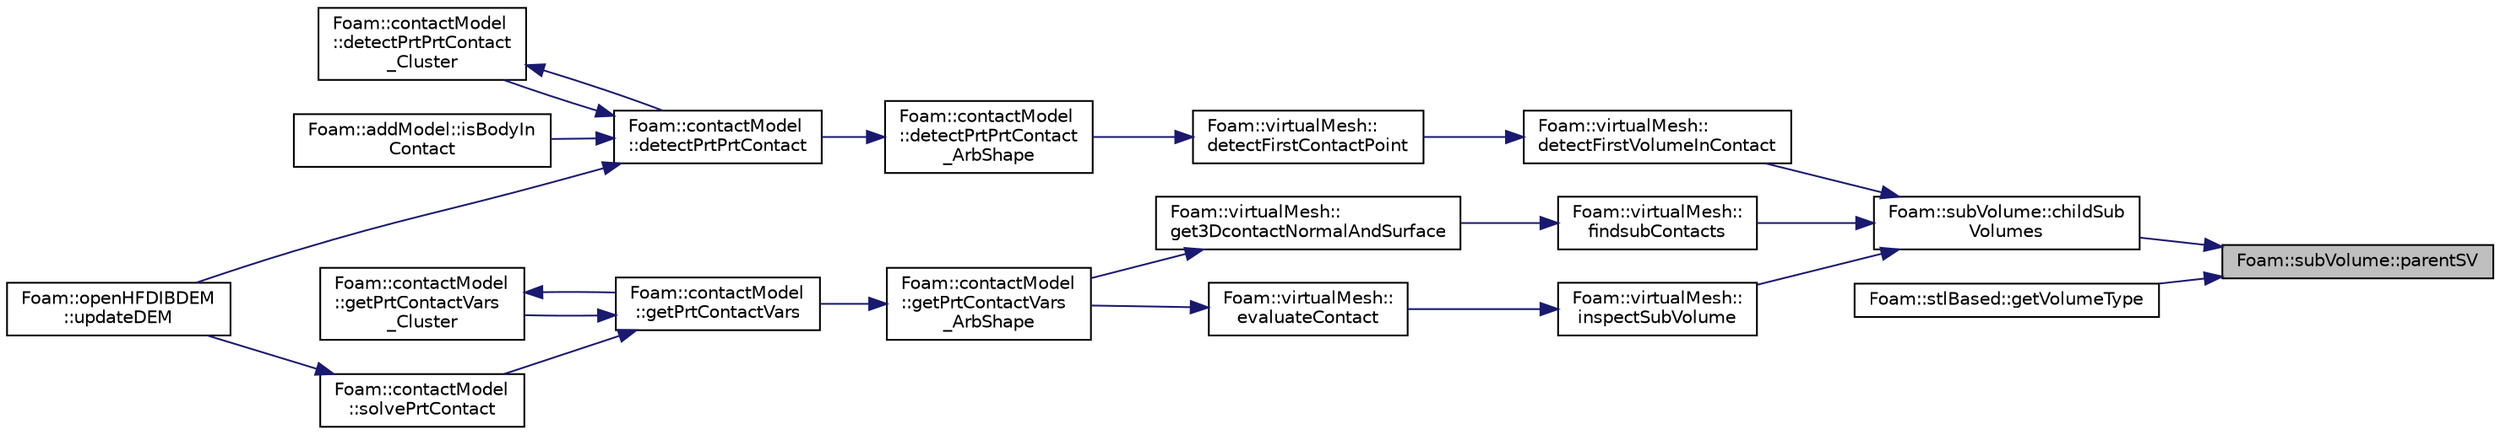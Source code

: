 digraph "Foam::subVolume::parentSV"
{
 // LATEX_PDF_SIZE
  edge [fontname="Helvetica",fontsize="10",labelfontname="Helvetica",labelfontsize="10"];
  node [fontname="Helvetica",fontsize="10",shape=record];
  rankdir="RL";
  Node1 [label="Foam::subVolume::parentSV",height=0.2,width=0.4,color="black", fillcolor="grey75", style="filled", fontcolor="black",tooltip=" "];
  Node1 -> Node2 [dir="back",color="midnightblue",fontsize="10",style="solid"];
  Node2 [label="Foam::subVolume::childSub\lVolumes",height=0.2,width=0.4,color="black", fillcolor="white", style="filled",URL="$classFoam_1_1subVolume.html#a7d5a37765ab19e606f30a29c53ecb4c6",tooltip=" "];
  Node2 -> Node3 [dir="back",color="midnightblue",fontsize="10",style="solid"];
  Node3 [label="Foam::virtualMesh::\ldetectFirstVolumeInContact",height=0.2,width=0.4,color="black", fillcolor="white", style="filled",URL="$classFoam_1_1virtualMesh.html#a0f7f62ab08aea15f43f265fa5a9d60ba",tooltip=" "];
  Node3 -> Node4 [dir="back",color="midnightblue",fontsize="10",style="solid"];
  Node4 [label="Foam::virtualMesh::\ldetectFirstContactPoint",height=0.2,width=0.4,color="black", fillcolor="white", style="filled",URL="$classFoam_1_1virtualMesh.html#a35d72f2ddbd1122442d97c7a14418bfa",tooltip=" "];
  Node4 -> Node5 [dir="back",color="midnightblue",fontsize="10",style="solid"];
  Node5 [label="Foam::contactModel\l::detectPrtPrtContact\l_ArbShape",height=0.2,width=0.4,color="black", fillcolor="white", style="filled",URL="$namespaceFoam_1_1contactModel.html#a2791cb63e8895a129cb1ea93513c40a0",tooltip=" "];
  Node5 -> Node6 [dir="back",color="midnightblue",fontsize="10",style="solid"];
  Node6 [label="Foam::contactModel\l::detectPrtPrtContact",height=0.2,width=0.4,color="black", fillcolor="white", style="filled",URL="$namespaceFoam_1_1contactModel.html#a103f91b983569f957d227c81e2c9ee7c",tooltip=" "];
  Node6 -> Node7 [dir="back",color="midnightblue",fontsize="10",style="solid"];
  Node7 [label="Foam::contactModel\l::detectPrtPrtContact\l_Cluster",height=0.2,width=0.4,color="black", fillcolor="white", style="filled",URL="$namespaceFoam_1_1contactModel.html#a1b2131d5fb9f9d35447aea6599e8903d",tooltip=" "];
  Node7 -> Node6 [dir="back",color="midnightblue",fontsize="10",style="solid"];
  Node6 -> Node8 [dir="back",color="midnightblue",fontsize="10",style="solid"];
  Node8 [label="Foam::addModel::isBodyIn\lContact",height=0.2,width=0.4,color="black", fillcolor="white", style="filled",URL="$classFoam_1_1addModel.html#a6ebc08e73279bee94a8e7a317c2d57be",tooltip=" "];
  Node6 -> Node9 [dir="back",color="midnightblue",fontsize="10",style="solid"];
  Node9 [label="Foam::openHFDIBDEM\l::updateDEM",height=0.2,width=0.4,color="black", fillcolor="white", style="filled",URL="$classFoam_1_1openHFDIBDEM.html#a631520a4cab61268624eada0bb3497f0",tooltip=" "];
  Node2 -> Node10 [dir="back",color="midnightblue",fontsize="10",style="solid"];
  Node10 [label="Foam::virtualMesh::\lfindsubContacts",height=0.2,width=0.4,color="black", fillcolor="white", style="filled",URL="$classFoam_1_1virtualMesh.html#ae592f8a7843ae187c2626a4cd92fd637",tooltip=" "];
  Node10 -> Node11 [dir="back",color="midnightblue",fontsize="10",style="solid"];
  Node11 [label="Foam::virtualMesh::\lget3DcontactNormalAndSurface",height=0.2,width=0.4,color="black", fillcolor="white", style="filled",URL="$classFoam_1_1virtualMesh.html#aaebade387815538b88580b6c9a2dc005",tooltip=" "];
  Node11 -> Node12 [dir="back",color="midnightblue",fontsize="10",style="solid"];
  Node12 [label="Foam::contactModel\l::getPrtContactVars\l_ArbShape",height=0.2,width=0.4,color="black", fillcolor="white", style="filled",URL="$namespaceFoam_1_1contactModel.html#affea46ca989ed5be0824017124786db1",tooltip=" "];
  Node12 -> Node13 [dir="back",color="midnightblue",fontsize="10",style="solid"];
  Node13 [label="Foam::contactModel\l::getPrtContactVars",height=0.2,width=0.4,color="black", fillcolor="white", style="filled",URL="$namespaceFoam_1_1contactModel.html#a41d20b48eda69585f2d02a2ff97685c2",tooltip=" "];
  Node13 -> Node14 [dir="back",color="midnightblue",fontsize="10",style="solid"];
  Node14 [label="Foam::contactModel\l::getPrtContactVars\l_Cluster",height=0.2,width=0.4,color="black", fillcolor="white", style="filled",URL="$namespaceFoam_1_1contactModel.html#a4dc940ebf284cecacb1bf559c238e6af",tooltip=" "];
  Node14 -> Node13 [dir="back",color="midnightblue",fontsize="10",style="solid"];
  Node13 -> Node15 [dir="back",color="midnightblue",fontsize="10",style="solid"];
  Node15 [label="Foam::contactModel\l::solvePrtContact",height=0.2,width=0.4,color="black", fillcolor="white", style="filled",URL="$namespaceFoam_1_1contactModel.html#a1015511181f3011430c3a9acf645df75",tooltip=" "];
  Node15 -> Node9 [dir="back",color="midnightblue",fontsize="10",style="solid"];
  Node2 -> Node16 [dir="back",color="midnightblue",fontsize="10",style="solid"];
  Node16 [label="Foam::virtualMesh::\linspectSubVolume",height=0.2,width=0.4,color="black", fillcolor="white", style="filled",URL="$classFoam_1_1virtualMesh.html#a9a5a301b8abbd7752fcd7b7c736d1ff9",tooltip=" "];
  Node16 -> Node17 [dir="back",color="midnightblue",fontsize="10",style="solid"];
  Node17 [label="Foam::virtualMesh::\levaluateContact",height=0.2,width=0.4,color="black", fillcolor="white", style="filled",URL="$classFoam_1_1virtualMesh.html#a961b3a9418c9ce2f5388c8e7b0852bb1",tooltip=" "];
  Node17 -> Node12 [dir="back",color="midnightblue",fontsize="10",style="solid"];
  Node1 -> Node18 [dir="back",color="midnightblue",fontsize="10",style="solid"];
  Node18 [label="Foam::stlBased::getVolumeType",height=0.2,width=0.4,color="black", fillcolor="white", style="filled",URL="$classFoam_1_1stlBased.html#a4b04aacec1e47cd9ddacf83ef98d9f2d",tooltip=" "];
}
